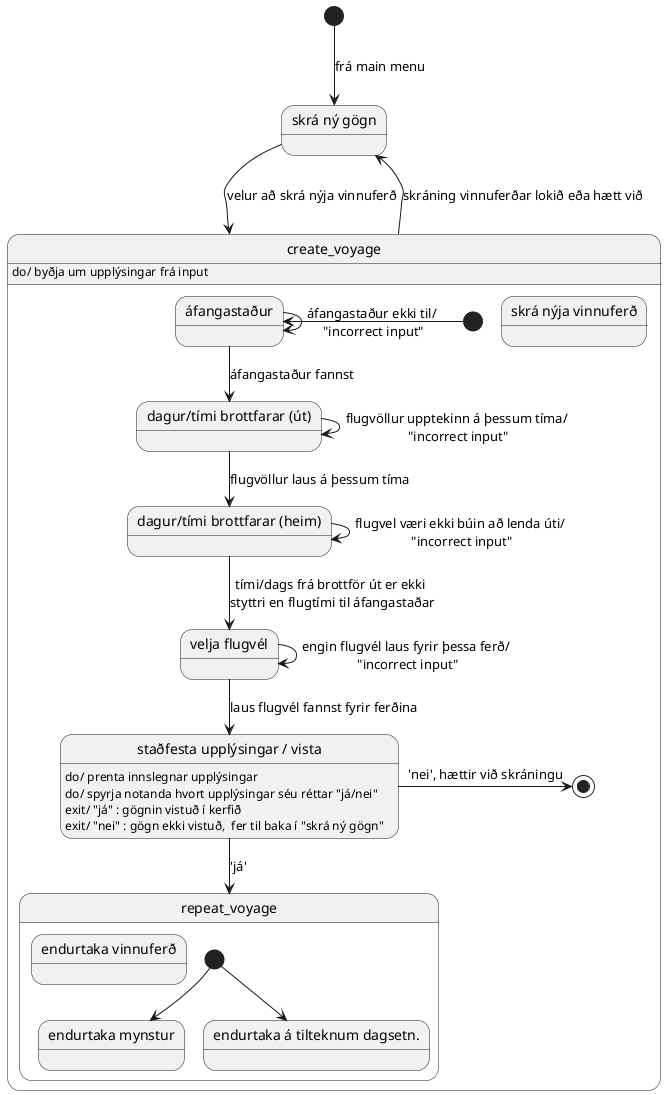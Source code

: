 @startuml 


state create as "skrá ný gögn"

state create_voyage {
  state create_voyage as "skrá nýja vinnuferð"
    create_voyage : do/ byðja um upplýsingar frá input

  state input_destination as "áfangastaður"
  state input_date_out as "dagur/tími brottfarar (út)"
  state input_date_in as "dagur/tími brottfarar (heim)"
  state input_plane as "velja flugvél"
  state voyage_confirm as "staðfesta upplýsingar / vista"
    voyage_confirm : do/ prenta innslegnar upplýsingar
    voyage_confirm : do/ spyrja notanda hvort upplýsingar séu réttar "já/nei"
    voyage_confirm : exit/ "já" : gögnin vistuð í kerfið
    voyage_confirm : exit/ "nei" : gögn ekki vistuð,  fer til baka í "skrá ný gögn"

  state repeat_voyage {
    state repeat_voyage as "endurtaka vinnuferð"
    state repeat_pattern as "endurtaka mynstur"
    state repeat_dates as "endurtaka á tilteknum dagsetn."

    [*] --> repeat_pattern
    [*] --> repeat_dates
    
  }

  [*] -left-> input_destination
  input_destination --> input_date_out : áfangastaður fannst
    input_destination --> input_destination : áfangastaður ekki til/ \n"incorrect input"
  input_date_out --> input_date_in : flugvöllur laus á þessum tíma
    input_date_out --> input_date_out : flugvöllur upptekinn á þessum tíma/ \n"incorrect input"
  input_date_in --> input_plane : tími/dags frá brottför út er ekki \nstyttri en flugtími til áfangastaðar
    input_date_in --> input_date_in : flugvel væri ekki búin að lenda úti/ \n"incorrect input"
  input_plane --> voyage_confirm : laus flugvél fannst fyrir ferðina
    input_plane --> input_plane : engin flugvél laus fyrir þessa ferð/ \n"incorrect input"
  voyage_confirm -right-> [*] : 'nei', hættir við skráningu
  voyage_confirm --> repeat_voyage : 'já'
  
}



[*] --> create : frá main menu
create --> create_voyage : velur að skrá nýja vinnuferð
create_voyage --> create : skráning vinnuferðar lokið eða hætt við 


@enduml